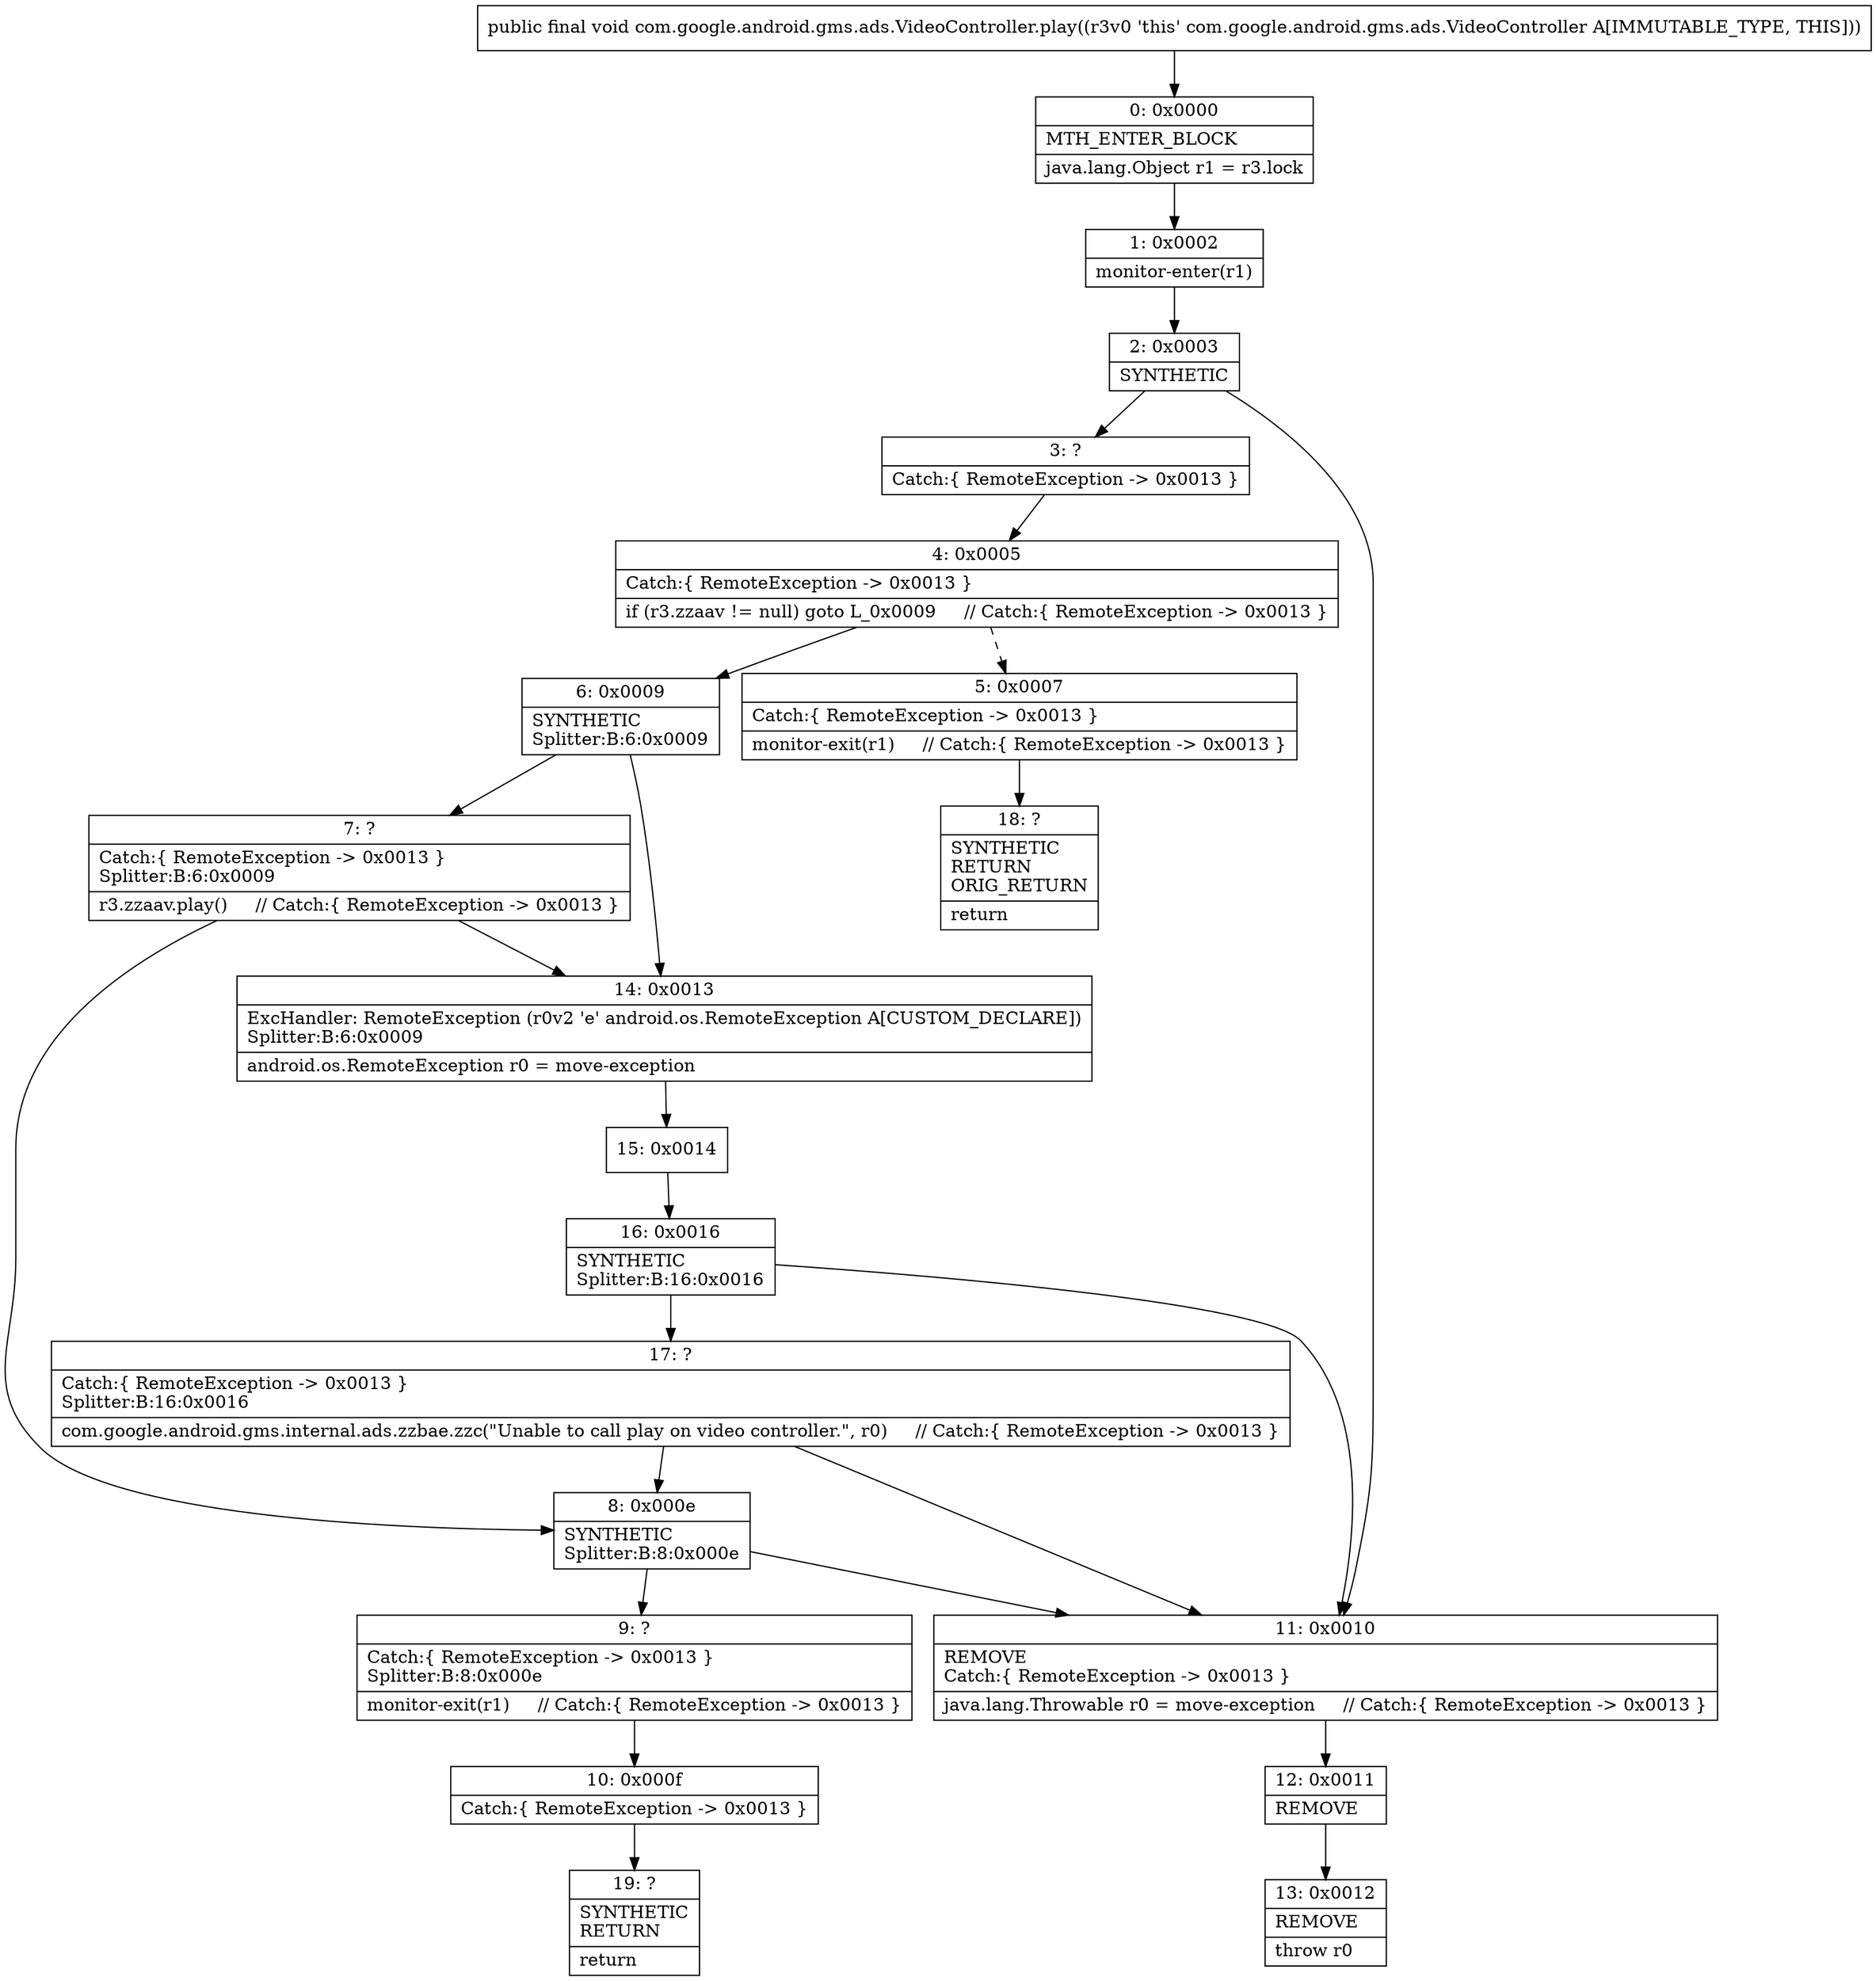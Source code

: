 digraph "CFG forcom.google.android.gms.ads.VideoController.play()V" {
Node_0 [shape=record,label="{0\:\ 0x0000|MTH_ENTER_BLOCK\l|java.lang.Object r1 = r3.lock\l}"];
Node_1 [shape=record,label="{1\:\ 0x0002|monitor\-enter(r1)\l}"];
Node_2 [shape=record,label="{2\:\ 0x0003|SYNTHETIC\l}"];
Node_3 [shape=record,label="{3\:\ ?|Catch:\{ RemoteException \-\> 0x0013 \}\l}"];
Node_4 [shape=record,label="{4\:\ 0x0005|Catch:\{ RemoteException \-\> 0x0013 \}\l|if (r3.zzaav != null) goto L_0x0009     \/\/ Catch:\{ RemoteException \-\> 0x0013 \}\l}"];
Node_5 [shape=record,label="{5\:\ 0x0007|Catch:\{ RemoteException \-\> 0x0013 \}\l|monitor\-exit(r1)     \/\/ Catch:\{ RemoteException \-\> 0x0013 \}\l}"];
Node_6 [shape=record,label="{6\:\ 0x0009|SYNTHETIC\lSplitter:B:6:0x0009\l}"];
Node_7 [shape=record,label="{7\:\ ?|Catch:\{ RemoteException \-\> 0x0013 \}\lSplitter:B:6:0x0009\l|r3.zzaav.play()     \/\/ Catch:\{ RemoteException \-\> 0x0013 \}\l}"];
Node_8 [shape=record,label="{8\:\ 0x000e|SYNTHETIC\lSplitter:B:8:0x000e\l}"];
Node_9 [shape=record,label="{9\:\ ?|Catch:\{ RemoteException \-\> 0x0013 \}\lSplitter:B:8:0x000e\l|monitor\-exit(r1)     \/\/ Catch:\{ RemoteException \-\> 0x0013 \}\l}"];
Node_10 [shape=record,label="{10\:\ 0x000f|Catch:\{ RemoteException \-\> 0x0013 \}\l}"];
Node_11 [shape=record,label="{11\:\ 0x0010|REMOVE\lCatch:\{ RemoteException \-\> 0x0013 \}\l|java.lang.Throwable r0 = move\-exception     \/\/ Catch:\{ RemoteException \-\> 0x0013 \}\l}"];
Node_12 [shape=record,label="{12\:\ 0x0011|REMOVE\l}"];
Node_13 [shape=record,label="{13\:\ 0x0012|REMOVE\l|throw r0\l}"];
Node_14 [shape=record,label="{14\:\ 0x0013|ExcHandler: RemoteException (r0v2 'e' android.os.RemoteException A[CUSTOM_DECLARE])\lSplitter:B:6:0x0009\l|android.os.RemoteException r0 = move\-exception\l}"];
Node_15 [shape=record,label="{15\:\ 0x0014}"];
Node_16 [shape=record,label="{16\:\ 0x0016|SYNTHETIC\lSplitter:B:16:0x0016\l}"];
Node_17 [shape=record,label="{17\:\ ?|Catch:\{ RemoteException \-\> 0x0013 \}\lSplitter:B:16:0x0016\l|com.google.android.gms.internal.ads.zzbae.zzc(\"Unable to call play on video controller.\", r0)     \/\/ Catch:\{ RemoteException \-\> 0x0013 \}\l}"];
Node_18 [shape=record,label="{18\:\ ?|SYNTHETIC\lRETURN\lORIG_RETURN\l|return\l}"];
Node_19 [shape=record,label="{19\:\ ?|SYNTHETIC\lRETURN\l|return\l}"];
MethodNode[shape=record,label="{public final void com.google.android.gms.ads.VideoController.play((r3v0 'this' com.google.android.gms.ads.VideoController A[IMMUTABLE_TYPE, THIS])) }"];
MethodNode -> Node_0;
Node_0 -> Node_1;
Node_1 -> Node_2;
Node_2 -> Node_3;
Node_2 -> Node_11;
Node_3 -> Node_4;
Node_4 -> Node_5[style=dashed];
Node_4 -> Node_6;
Node_5 -> Node_18;
Node_6 -> Node_7;
Node_6 -> Node_14;
Node_7 -> Node_8;
Node_7 -> Node_14;
Node_8 -> Node_9;
Node_8 -> Node_11;
Node_9 -> Node_10;
Node_10 -> Node_19;
Node_11 -> Node_12;
Node_12 -> Node_13;
Node_14 -> Node_15;
Node_15 -> Node_16;
Node_16 -> Node_17;
Node_16 -> Node_11;
Node_17 -> Node_11;
Node_17 -> Node_8;
}

